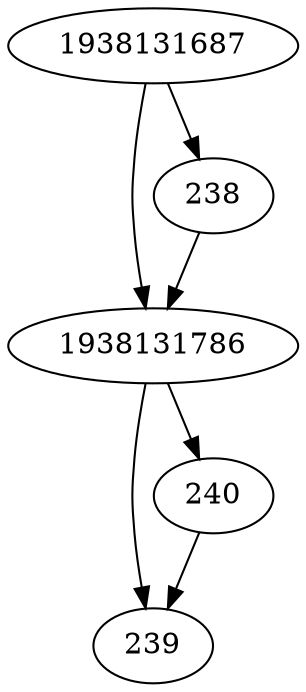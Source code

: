 strict digraph  {
1938131687;
1938131786;
238;
239;
240;
1938131687 -> 1938131786;
1938131687 -> 238;
1938131786 -> 239;
1938131786 -> 240;
238 -> 1938131786;
240 -> 239;
}
